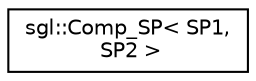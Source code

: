 digraph "Graphical Class Hierarchy"
{
  edge [fontname="Helvetica",fontsize="10",labelfontname="Helvetica",labelfontsize="10"];
  node [fontname="Helvetica",fontsize="10",shape=record];
  rankdir="LR";
  Node1 [label="sgl::Comp_SP\< SP1,\l SP2 \>",height=0.2,width=0.4,color="black", fillcolor="white", style="filled",URL="$classsgl_1_1_comp___s_p.html"];
}
